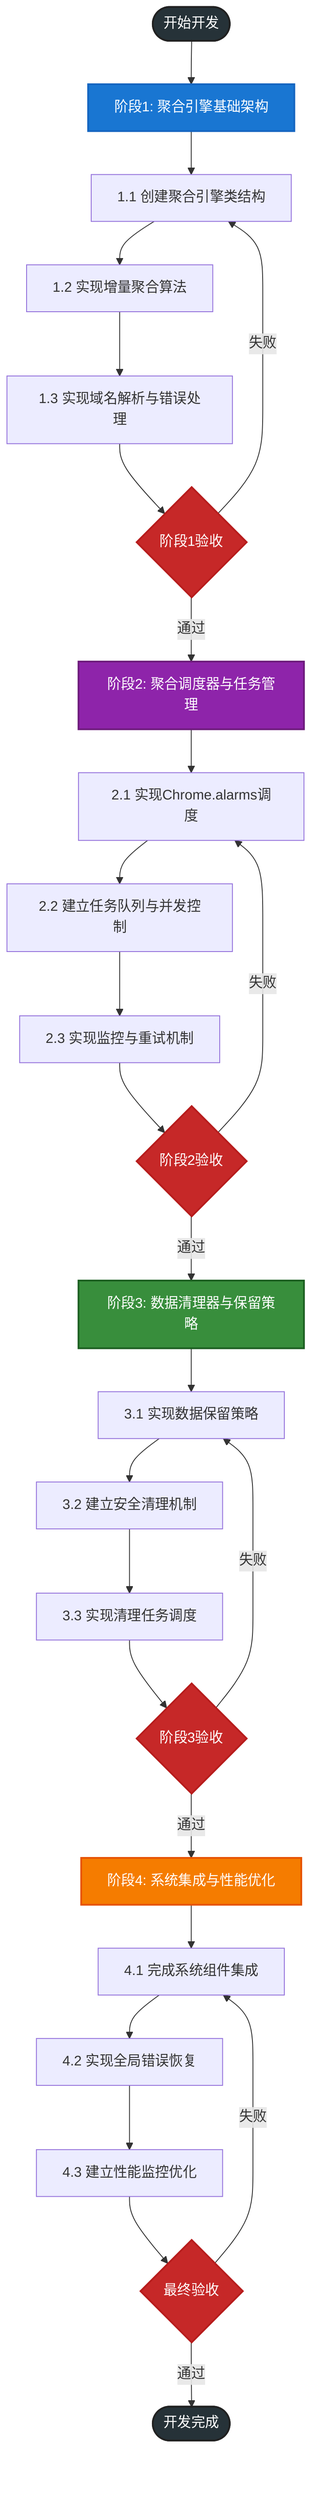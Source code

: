 %% @name: 项目开发阶段流程图 (PDP)  版本号: v1.01
flowchart TD
    Start([开始开发]) --> T1[阶段1: 聚合引擎基础架构]
    
    T1 --> T11[1.1 创建聚合引擎类结构]
    T11 --> T12[1.2 实现增量聚合算法]
    T12 --> T13[1.3 实现域名解析与错误处理]
    
    T13 --> V1{阶段1验收}
    V1 -->|通过| T2[阶段2: 聚合调度器与任务管理]
    V1 -->|失败| T11
    
    T2 --> T21[2.1 实现Chrome.alarms调度]
    T21 --> T22[2.2 建立任务队列与并发控制]
    T22 --> T23[2.3 实现监控与重试机制]
    
    T23 --> V2{阶段2验收}
    V2 -->|通过| T3[阶段3: 数据清理器与保留策略]
    V2 -->|失败| T21
    
    T3 --> T31[3.1 实现数据保留策略]
    T31 --> T32[3.2 建立安全清理机制]
    T32 --> T33[3.3 实现清理任务调度]
    
    T33 --> V3{阶段3验收}
    V3 -->|通过| T4[阶段4: 系统集成与性能优化]
    V3 -->|失败| T31
    
    T4 --> T41[4.1 完成系统组件集成]
    T41 --> T42[4.2 实现全局错误恢复]
    T42 --> T43[4.3 建立性能监控优化]
    
    T43 --> V4{最终验收}
    V4 -->|通过| End([开发完成])
    V4 -->|失败| T41

    %% 优化样式：高对比度，提升可读性
    style T1 fill:#1976d2,stroke:#1565c0,stroke-width:2px,color:#fff
    style T2 fill:#8e24aa,stroke:#6d1b7b,stroke-width:2px,color:#fff
    style T3 fill:#388e3c,stroke:#1b5e20,stroke-width:2px,color:#fff
    style T4 fill:#f57c00,stroke:#e65100,stroke-width:2px,color:#fff
    style V1 fill:#c62828,stroke:#b71c1c,stroke-width:2px,color:#fff
    style V2 fill:#c62828,stroke:#b71c1c,stroke-width:2px,color:#fff
    style V3 fill:#c62828,stroke:#b71c1c,stroke-width:2px,color:#fff
    style V4 fill:#c62828,stroke:#b71c1c,stroke-width:2px,color:#fff
    style Start fill:#263238,stroke:#212121,stroke-width:2px,color:#fff
    style End fill:#263238,stroke:#212121,stroke-width:2px,color:#fff